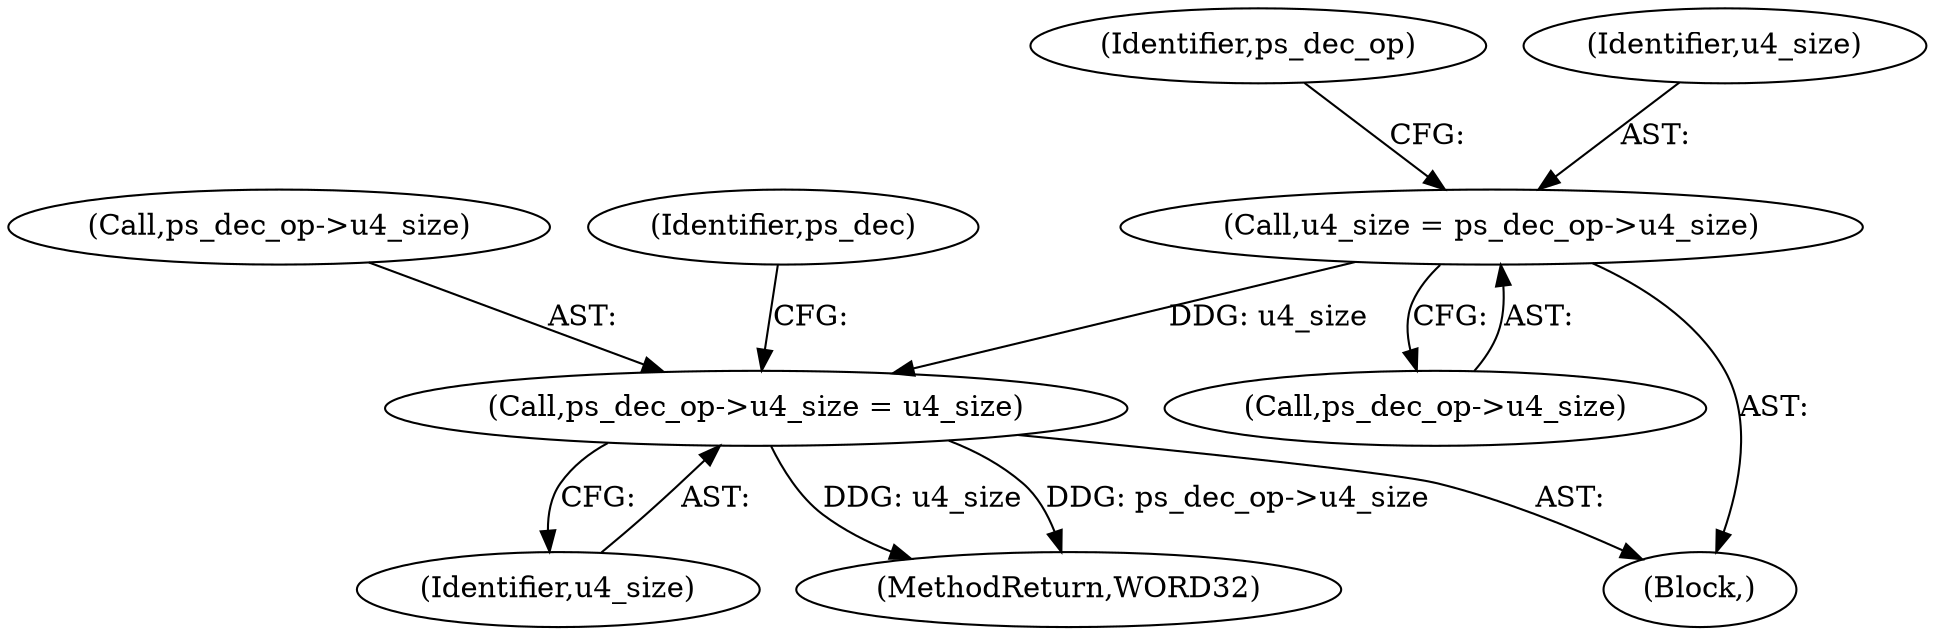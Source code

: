 digraph "0_Android_7554755536019e439433c515eeb44e701fb3bfb2@pointer" {
"1000222" [label="(Call,u4_size = ps_dec_op->u4_size)"];
"1000232" [label="(Call,ps_dec_op->u4_size = u4_size)"];
"1000233" [label="(Call,ps_dec_op->u4_size)"];
"1000222" [label="(Call,u4_size = ps_dec_op->u4_size)"];
"1000228" [label="(Identifier,ps_dec_op)"];
"1000220" [label="(Block,)"];
"1000224" [label="(Call,ps_dec_op->u4_size)"];
"1000236" [label="(Identifier,u4_size)"];
"1000232" [label="(Call,ps_dec_op->u4_size = u4_size)"];
"1002129" [label="(MethodReturn,WORD32)"];
"1000223" [label="(Identifier,u4_size)"];
"1000239" [label="(Identifier,ps_dec)"];
"1000222" -> "1000220"  [label="AST: "];
"1000222" -> "1000224"  [label="CFG: "];
"1000223" -> "1000222"  [label="AST: "];
"1000224" -> "1000222"  [label="AST: "];
"1000228" -> "1000222"  [label="CFG: "];
"1000222" -> "1000232"  [label="DDG: u4_size"];
"1000232" -> "1000220"  [label="AST: "];
"1000232" -> "1000236"  [label="CFG: "];
"1000233" -> "1000232"  [label="AST: "];
"1000236" -> "1000232"  [label="AST: "];
"1000239" -> "1000232"  [label="CFG: "];
"1000232" -> "1002129"  [label="DDG: u4_size"];
"1000232" -> "1002129"  [label="DDG: ps_dec_op->u4_size"];
}
